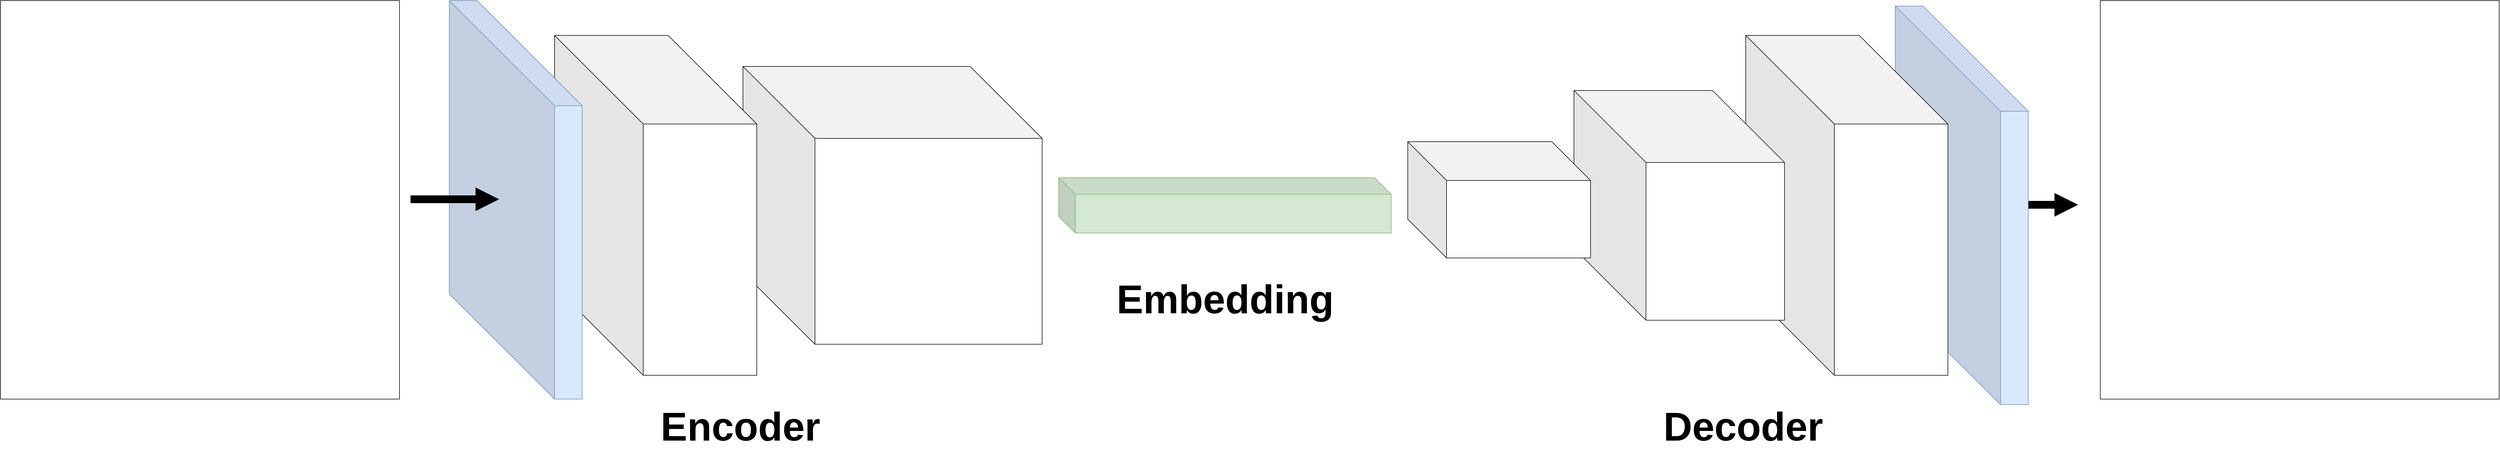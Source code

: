 <mxfile version="20.3.0" type="github">
  <diagram id="VPNnEiU2hxA0ASORsE2H" name="第 1 页">
    <mxGraphModel dx="7770" dy="3600" grid="1" gridSize="10" guides="1" tooltips="1" connect="1" arrows="1" fold="1" page="1" pageScale="1" pageWidth="1600" pageHeight="900" math="0" shadow="0">
      <root>
        <mxCell id="0" />
        <mxCell id="1" parent="0" />
        <mxCell id="zS9x1l_s2QxTBegf1Snv-36" value="" style="endArrow=block;html=1;rounded=0;fontSize=72;strokeWidth=14;endFill=1;" edge="1" parent="1">
          <mxGeometry width="50" height="50" relative="1" as="geometry">
            <mxPoint x="3190" y="449" as="sourcePoint" />
            <mxPoint x="3350" y="449" as="targetPoint" />
          </mxGeometry>
        </mxCell>
        <mxCell id="zS9x1l_s2QxTBegf1Snv-31" value="" style="shape=cube;whiteSpace=wrap;html=1;boundedLbl=1;backgroundOutline=1;darkOpacity=0.05;darkOpacity2=0.1;fontSize=24;size=190;fillColor=#dae8fc;strokeColor=#6c8ebf;" vertex="1" parent="1">
          <mxGeometry x="3020" y="89.94" width="240" height="720" as="geometry" />
        </mxCell>
        <mxCell id="zS9x1l_s2QxTBegf1Snv-30" value="" style="shape=cube;whiteSpace=wrap;html=1;boundedLbl=1;backgroundOutline=1;darkOpacity=0.05;darkOpacity2=0.1;fontSize=24;size=160;" vertex="1" parent="1">
          <mxGeometry x="2750" y="143" width="365" height="614" as="geometry" />
        </mxCell>
        <mxCell id="zS9x1l_s2QxTBegf1Snv-29" value="" style="shape=cube;whiteSpace=wrap;html=1;boundedLbl=1;backgroundOutline=1;darkOpacity=0.05;darkOpacity2=0.1;fontSize=24;size=130;" vertex="1" parent="1">
          <mxGeometry x="2440" y="242.44" width="380" height="415" as="geometry" />
        </mxCell>
        <mxCell id="zS9x1l_s2QxTBegf1Snv-28" value="" style="shape=cube;whiteSpace=wrap;html=1;boundedLbl=1;backgroundOutline=1;darkOpacity=0.05;darkOpacity2=0.1;fontSize=24;size=70;" vertex="1" parent="1">
          <mxGeometry x="2140" y="335" width="330" height="210" as="geometry" />
        </mxCell>
        <mxCell id="zS9x1l_s2QxTBegf1Snv-25" value="" style="shape=cube;whiteSpace=wrap;html=1;boundedLbl=1;backgroundOutline=1;darkOpacity=0.05;darkOpacity2=0.1;fontSize=24;size=30;fillColor=#d5e8d4;strokeColor=#82b366;" vertex="1" parent="1">
          <mxGeometry x="1510" y="400" width="600" height="100" as="geometry" />
        </mxCell>
        <mxCell id="zS9x1l_s2QxTBegf1Snv-24" value="" style="shape=cube;whiteSpace=wrap;html=1;boundedLbl=1;backgroundOutline=1;darkOpacity=0.05;darkOpacity2=0.1;fontSize=24;size=130;" vertex="1" parent="1">
          <mxGeometry x="940" y="199" width="540" height="501.89" as="geometry" />
        </mxCell>
        <mxCell id="zS9x1l_s2QxTBegf1Snv-2" value="" style="whiteSpace=wrap;html=1;aspect=fixed;" vertex="1" parent="1">
          <mxGeometry x="-400" y="80" width="720" height="720" as="geometry" />
        </mxCell>
        <mxCell id="zS9x1l_s2QxTBegf1Snv-13" value="&lt;font style=&quot;font-size: 72px;&quot;&gt;&lt;b style=&quot;font-size: 72px;&quot;&gt;Encoder&lt;/b&gt;&lt;/font&gt;" style="text;html=1;align=center;verticalAlign=middle;resizable=0;points=[];autosize=1;strokeColor=none;fillColor=none;fontSize=72;" vertex="1" parent="1">
          <mxGeometry x="780" y="800" width="310" height="100" as="geometry" />
        </mxCell>
        <mxCell id="zS9x1l_s2QxTBegf1Snv-22" value="" style="shape=cube;whiteSpace=wrap;html=1;boundedLbl=1;backgroundOutline=1;darkOpacity=0.05;darkOpacity2=0.1;fontSize=24;size=160;" vertex="1" parent="1">
          <mxGeometry x="600" y="143" width="365" height="614" as="geometry" />
        </mxCell>
        <mxCell id="zS9x1l_s2QxTBegf1Snv-11" value="" style="shape=cube;whiteSpace=wrap;html=1;boundedLbl=1;backgroundOutline=1;darkOpacity=0.05;darkOpacity2=0.1;fontSize=24;size=190;fillColor=#dae8fc;strokeColor=#6c8ebf;" vertex="1" parent="1">
          <mxGeometry x="410" y="80" width="240" height="720" as="geometry" />
        </mxCell>
        <mxCell id="zS9x1l_s2QxTBegf1Snv-32" value="&lt;font style=&quot;font-size: 72px;&quot;&gt;&lt;b style=&quot;font-size: 72px;&quot;&gt;Decoder&lt;/b&gt;&lt;/font&gt;" style="text;html=1;align=center;verticalAlign=middle;resizable=0;points=[];autosize=1;strokeColor=none;fillColor=none;fontSize=72;" vertex="1" parent="1">
          <mxGeometry x="2590" y="800" width="310" height="100" as="geometry" />
        </mxCell>
        <mxCell id="zS9x1l_s2QxTBegf1Snv-35" value="" style="endArrow=block;html=1;rounded=0;fontSize=72;strokeWidth=14;endFill=1;" edge="1" parent="1">
          <mxGeometry width="50" height="50" relative="1" as="geometry">
            <mxPoint x="340" y="439" as="sourcePoint" />
            <mxPoint x="500" y="439" as="targetPoint" />
          </mxGeometry>
        </mxCell>
        <mxCell id="zS9x1l_s2QxTBegf1Snv-37" value="&lt;font style=&quot;font-size: 72px;&quot;&gt;&lt;b style=&quot;font-size: 72px;&quot;&gt;Embedding&lt;/b&gt;&lt;/font&gt;" style="text;html=1;align=center;verticalAlign=middle;resizable=0;points=[];autosize=1;strokeColor=none;fillColor=none;fontSize=72;" vertex="1" parent="1">
          <mxGeometry x="1600" y="570" width="420" height="100" as="geometry" />
        </mxCell>
        <mxCell id="zS9x1l_s2QxTBegf1Snv-38" value="" style="whiteSpace=wrap;html=1;aspect=fixed;" vertex="1" parent="1">
          <mxGeometry x="3390" y="80" width="720" height="720" as="geometry" />
        </mxCell>
      </root>
    </mxGraphModel>
  </diagram>
</mxfile>
